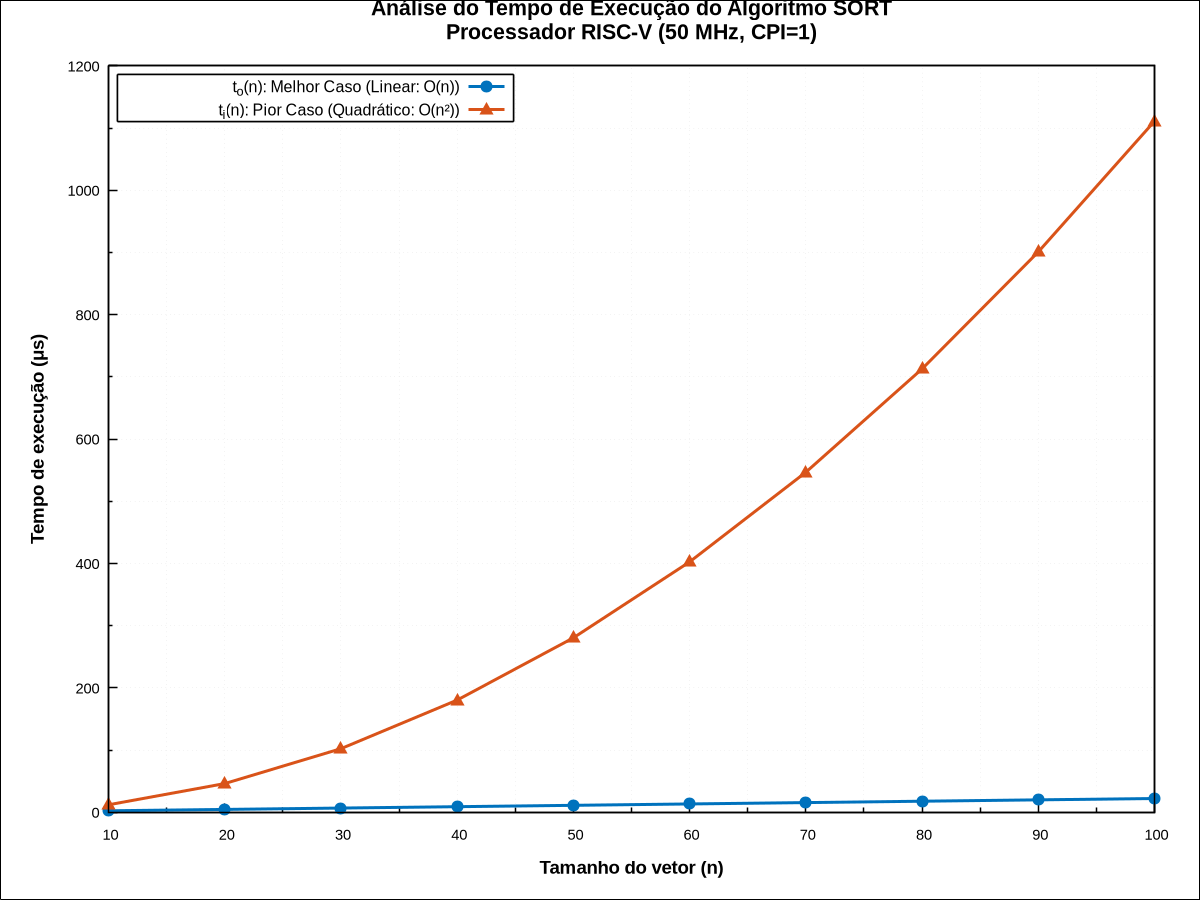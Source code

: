 set terminal pngcairo size 1200,800 enhanced font 'Arial,12'
set output 'grafico_tempo_execucao.png'

# Configurações do gráfico
set title "Análise do Tempo de Execução do Algoritmo SORT\nProcessador RISC-V (50 MHz, CPI=1)" font "Arial Bold,16"
set xlabel "Tamanho do vetor (n)" font "Arial Bold,14"
set ylabel "Tempo de execução (μs)" font "Arial Bold,14"

# Grid com estilo personalizado
set grid xtics ytics mxtics mytics linetype 0 linewidth 1 linecolor rgb "#e0e0e0"
set grid back

# Configuração dos tics
set xtics font "Arial,11" nomirror
set ytics font "Arial,11" nomirror
set mxtics 2
set mytics 2

# Margem e posicionamento
set lmargin 12
set rmargin 5
set tmargin 3
set bmargin 4

# Define a legenda com estilo aprimorado
set key top left font "Arial,12" box linewidth 1.5 spacing 1.3 samplen 3
set key opaque

# Cores de fundo
set object 1 rectangle from screen 0,0 to screen 1,1 fillcolor rgb "#ffffff" behind

# Configuração das bordas
set border linewidth 1.5

# Dados inline. As colunas são: n, t_o(n), t_i(n)
$data << EOD
10 2.48 12.16
20 4.68 46.26
30 6.88 102.36
40 9.08 180.46
50 11.28 280.56
60 13.48 402.66
70 15.68 546.76
80 17.88 712.86
90 20.08 900.96
100 22.28 1111.06
EOD

# Configuração de estilos de linha
set style line 1 linecolor rgb '#0072BD' linewidth 3 pointtype 7 pointsize 1.5  # Azul - Melhor caso
set style line 2 linecolor rgb '#D95319' linewidth 3 pointtype 9 pointsize 1.5  # Laranja/Vermelho - Pior caso
set style line 3 linecolor rgb '#0072BD' linewidth 1 pointtype 7 pointsize 1.0 dashtype 2  # Linha auxiliar azul
set style line 4 linecolor rgb '#D95319' linewidth 1 pointtype 9 pointsize 1.0 dashtype 2  # Linha auxiliar vermelha

# Comando para plotar os dados com estilo aprimorado
plot $data using 1:2 with linespoints linestyle 1 title "t_{o}(n): Melhor Caso (Linear: O(n))", \
     '' using 1:3 with linespoints linestyle 2 title "t_{i}(n): Pior Caso (Quadrático: O(n²))"

# Limpa o nome do arquivo de saída para que não fique bloqueado
unset output
